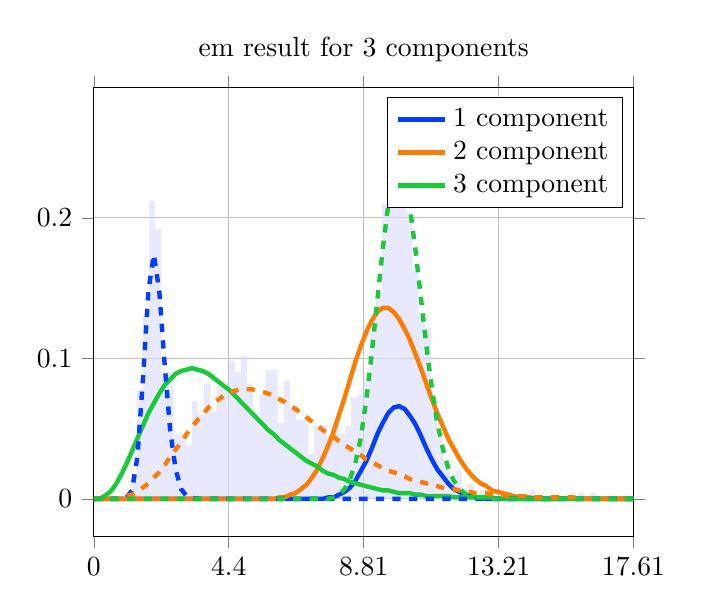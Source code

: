 \begin{tikzpicture}
\begin{axis}[title={em result for 3 components}, yticklabel style={/pgf/number format/fixed,
            /pgf/number format/precision=3}, grid={major}, yminorgrids={true}, tick align={outside}, xtick={0.0,4.403,8.806,13.208,17.611}, xmin={0.0}, xmax={17.611}, scaled y ticks={false}]
    \addplot[ybar interval, fill={blue!15}, forget plot, opacity={0.6}, draw={none}, bar width={5.0e-6}]
        table[row sep={\\}]
        {
            \\
            1.2  0.018  \\
            1.4  0.078  \\
            1.6  0.13  \\
            1.8  0.212  \\
            2.0  0.192  \\
            2.2  0.09  \\
            2.4  0.09  \\
            2.6  0.046  \\
            2.8  0.046  \\
            3.0  0.038  \\
            3.2  0.07  \\
            3.4  0.06  \\
            3.6  0.082  \\
            3.8  0.062  \\
            4.0  0.08  \\
            4.2  0.078  \\
            4.4  0.098  \\
            4.6  0.09  \\
            4.8  0.102  \\
            5.0  0.082  \\
            5.2  0.056  \\
            5.4  0.074  \\
            5.6  0.092  \\
            5.8  0.092  \\
            6.0  0.054  \\
            6.2  0.084  \\
            6.4  0.064  \\
            6.6  0.056  \\
            6.8  0.056  \\
            7.0  0.032  \\
            7.2  0.052  \\
            7.4  0.052  \\
            7.6  0.044  \\
            7.8  0.052  \\
            8.0  0.046  \\
            8.2  0.052  \\
            8.4  0.072  \\
            8.6  0.074  \\
            8.8  0.084  \\
            9.0  0.124  \\
            9.2  0.146  \\
            9.4  0.21  \\
            9.6  0.266  \\
            9.8  0.248  \\
            10.0  0.226  \\
            10.2  0.204  \\
            10.4  0.162  \\
            10.6  0.132  \\
            10.8  0.122  \\
            11.0  0.07  \\
            11.2  0.044  \\
            11.4  0.024  \\
            11.6  0.01  \\
            11.8  0.02  \\
            12.0  0.004  \\
            12.2  0.01  \\
            12.4  0.004  \\
            12.6  0.006  \\
            12.8  0.004  \\
            13.0  0.002  \\
            13.2  0.006  \\
            13.4  0.002  \\
            13.6  0.002  \\
            13.8  0.002  \\
            14.0  0.0  \\
            14.2  0.006  \\
            14.4  0.0  \\
            14.6  0.0  \\
            14.8  0.0  \\
            15.0  0.0  \\
            15.2  0.002  \\
            15.4  0.0  \\
            15.6  0.0  \\
            15.8  0.004  \\
            16.0  0.0  \\
            16.2  0.004  \\
            16.4  0.0  \\
            16.6  0.0  \\
            16.8  0.0  \\
            17.0  0.0  \\
            17.2  0.0  \\
            17.4  0.0  \\
            17.6  0.002  \\
            17.8  0.0  \\
        }
        ;
    \addplot[style={{ultra thick}}, color={rgb,1:red,0.008;green,0.243;blue,1.0}]
        table[row sep={\\}]
        {
            \\
            0.0  0.0  \\
            0.178  2.194e-198  \\
            0.356  9.449e-155  \\
            0.534  1.046e-129  \\
            0.712  2.834e-112  \\
            0.889  5.186e-99  \\
            1.067  2.185e-88  \\
            1.245  1.392e-79  \\
            1.423  4.123e-72  \\
            1.601  1.173e-65  \\
            1.779  5.255e-60  \\
            1.957  5.278e-55  \\
            2.135  1.542e-50  \\
            2.313  1.597e-46  \\
            2.49  6.84e-43  \\
            2.668  1.369e-39  \\
            2.846  1.412e-36  \\
            3.024  8.132e-34  \\
            3.202  2.797e-31  \\
            3.38  6.073e-29  \\
            3.558  8.728e-27  \\
            3.736  8.643e-25  \\
            3.914  6.105e-23  \\
            4.091  3.17e-21  \\
            4.269  1.242e-19  \\
            4.447  3.759e-18  \\
            4.625  8.962e-17  \\
            4.803  1.714e-15  \\
            4.981  2.673e-14  \\
            5.159  3.448e-13  \\
            5.337  3.726e-12  \\
            5.515  3.412e-11  \\
            5.692  2.676e-10  \\
            5.87  1.815e-9  \\
            6.048  1.074e-8  \\
            6.226  5.585e-8  \\
            6.404  2.572e-7  \\
            6.582  1.056e-6  \\
            6.76  3.89e-6  \\
            6.938  1.293e-5  \\
            7.116  3.894e-5  \\
            7.293  0.0  \\
            7.471  0.0  \\
            7.649  0.001  \\
            7.827  0.001  \\
            8.005  0.003  \\
            8.183  0.005  \\
            8.361  0.008  \\
            8.539  0.013  \\
            8.717  0.02  \\
            8.894  0.027  \\
            9.072  0.036  \\
            9.25  0.046  \\
            9.428  0.054  \\
            9.606  0.061  \\
            9.784  0.065  \\
            9.962  0.066  \\
            10.14  0.064  \\
            10.318  0.059  \\
            10.496  0.053  \\
            10.673  0.045  \\
            10.851  0.036  \\
            11.029  0.028  \\
            11.207  0.021  \\
            11.385  0.016  \\
            11.563  0.011  \\
            11.741  0.007  \\
            11.919  0.005  \\
            12.097  0.003  \\
            12.274  0.002  \\
            12.452  0.001  \\
            12.63  0.001  \\
            12.808  0.0  \\
            12.986  0.0  \\
            13.164  0.0  \\
            13.342  5.166e-5  \\
            13.52  2.582e-5  \\
            13.698  1.258e-5  \\
            13.875  5.975e-6  \\
            14.053  2.77e-6  \\
            14.231  1.254e-6  \\
            14.409  5.544e-7  \\
            14.587  2.397e-7  \\
            14.765  1.014e-7  \\
            14.943  4.194e-8  \\
            15.121  1.7e-8  \\
            15.299  6.746e-9  \\
            15.476  2.624e-9  \\
            15.654  1.001e-9  \\
            15.832  3.746e-10  \\
            16.01  1.376e-10  \\
            16.188  4.959e-11  \\
            16.366  1.756e-11  \\
            16.544  6.111e-12  \\
            16.722  2.09e-12  \\
            16.9  7.029e-13  \\
            17.077  2.325e-13  \\
            17.255  7.568e-14  \\
            17.433  2.425e-14  \\
            17.611  7.65e-15  \\
        }
        ;
    \addlegendentry {1 component}
    \addplot[style={{ultra thick}}, color={rgb,1:red,1.0;green,0.486;blue,0.0}]
        table[row sep={\\}]
        {
            \\
            0.0  0.0  \\
            0.178  4.082e-76  \\
            0.356  2.334e-59  \\
            0.534  9.504e-50  \\
            0.712  4.586e-43  \\
            0.889  5.515e-38  \\
            1.067  6.418e-34  \\
            1.245  1.491e-30  \\
            1.423  1.064e-27  \\
            1.601  3.087e-25  \\
            1.779  4.399e-23  \\
            1.957  3.528e-21  \\
            2.135  1.76e-19  \\
            2.313  5.892e-18  \\
            2.49  1.405e-16  \\
            2.668  2.5e-15  \\
            2.846  3.447e-14  \\
            3.024  3.8e-13  \\
            3.202  3.436e-12  \\
            3.38  2.603e-11  \\
            3.558  1.683e-10  \\
            3.736  9.428e-10  \\
            3.914  4.638e-9  \\
            4.091  2.027e-8  \\
            4.269  7.951e-8  \\
            4.447  2.824e-7  \\
            4.625  9.149e-7  \\
            4.803  2.724e-6  \\
            4.981  7.497e-6  \\
            5.159  1.918e-5  \\
            5.337  4.585e-5  \\
            5.515  0.0  \\
            5.692  0.0  \\
            5.87  0.0  \\
            6.048  0.001  \\
            6.226  0.001  \\
            6.404  0.003  \\
            6.582  0.004  \\
            6.76  0.007  \\
            6.938  0.01  \\
            7.116  0.015  \\
            7.293  0.021  \\
            7.471  0.029  \\
            7.649  0.038  \\
            7.827  0.048  \\
            8.005  0.06  \\
            8.183  0.072  \\
            8.361  0.085  \\
            8.539  0.098  \\
            8.717  0.109  \\
            8.894  0.119  \\
            9.072  0.127  \\
            9.25  0.133  \\
            9.428  0.136  \\
            9.606  0.136  \\
            9.784  0.133  \\
            9.962  0.128  \\
            10.14  0.121  \\
            10.318  0.113  \\
            10.496  0.103  \\
            10.673  0.093  \\
            10.851  0.082  \\
            11.029  0.071  \\
            11.207  0.061  \\
            11.385  0.052  \\
            11.563  0.043  \\
            11.741  0.036  \\
            11.919  0.029  \\
            12.097  0.023  \\
            12.274  0.018  \\
            12.452  0.014  \\
            12.63  0.011  \\
            12.808  0.009  \\
            12.986  0.006  \\
            13.164  0.005  \\
            13.342  0.004  \\
            13.52  0.003  \\
            13.698  0.002  \\
            13.875  0.001  \\
            14.053  0.001  \\
            14.231  0.001  \\
            14.409  0.0  \\
            14.587  0.0  \\
            14.765  0.0  \\
            14.943  0.0  \\
            15.121  0.0  \\
            15.299  7.107e-5  \\
            15.476  4.732e-5  \\
            15.654  3.127e-5  \\
            15.832  2.052e-5  \\
            16.01  1.336e-5  \\
            16.188  8.64e-6  \\
            16.366  5.549e-6  \\
            16.544  3.54e-6  \\
            16.722  2.243e-6  \\
            16.9  1.412e-6  \\
            17.077  8.836e-7  \\
            17.255  5.494e-7  \\
            17.433  3.395e-7  \\
            17.611  2.086e-7  \\
        }
        ;
    \addlegendentry {2 component}
    \addplot[style={{ultra thick}}, color={rgb,1:red,0.102;green,0.788;blue,0.22}]
        table[row sep={\\}]
        {
            \\
            0.0  0.0  \\
            0.178  0.0  \\
            0.356  0.002  \\
            0.534  0.005  \\
            0.712  0.01  \\
            0.889  0.017  \\
            1.067  0.025  \\
            1.245  0.034  \\
            1.423  0.043  \\
            1.601  0.052  \\
            1.779  0.061  \\
            1.957  0.068  \\
            2.135  0.075  \\
            2.313  0.081  \\
            2.49  0.085  \\
            2.668  0.089  \\
            2.846  0.091  \\
            3.024  0.092  \\
            3.202  0.093  \\
            3.38  0.092  \\
            3.558  0.091  \\
            3.736  0.089  \\
            3.914  0.086  \\
            4.091  0.083  \\
            4.269  0.08  \\
            4.447  0.077  \\
            4.625  0.073  \\
            4.803  0.069  \\
            4.981  0.065  \\
            5.159  0.061  \\
            5.337  0.057  \\
            5.515  0.053  \\
            5.692  0.049  \\
            5.87  0.046  \\
            6.048  0.042  \\
            6.226  0.039  \\
            6.404  0.036  \\
            6.582  0.033  \\
            6.76  0.03  \\
            6.938  0.027  \\
            7.116  0.025  \\
            7.293  0.023  \\
            7.471  0.02  \\
            7.649  0.018  \\
            7.827  0.017  \\
            8.005  0.015  \\
            8.183  0.014  \\
            8.361  0.012  \\
            8.539  0.011  \\
            8.717  0.01  \\
            8.894  0.009  \\
            9.072  0.008  \\
            9.25  0.007  \\
            9.428  0.006  \\
            9.606  0.006  \\
            9.784  0.005  \\
            9.962  0.004  \\
            10.14  0.004  \\
            10.318  0.004  \\
            10.496  0.003  \\
            10.673  0.003  \\
            10.851  0.002  \\
            11.029  0.002  \\
            11.207  0.002  \\
            11.385  0.002  \\
            11.563  0.002  \\
            11.741  0.001  \\
            11.919  0.001  \\
            12.097  0.001  \\
            12.274  0.001  \\
            12.452  0.001  \\
            12.63  0.001  \\
            12.808  0.001  \\
            12.986  0.001  \\
            13.164  0.0  \\
            13.342  0.0  \\
            13.52  0.0  \\
            13.698  0.0  \\
            13.875  0.0  \\
            14.053  0.0  \\
            14.231  0.0  \\
            14.409  0.0  \\
            14.587  0.0  \\
            14.765  0.0  \\
            14.943  0.0  \\
            15.121  0.0  \\
            15.299  9.885e-5  \\
            15.476  8.632e-5  \\
            15.654  7.534e-5  \\
            15.832  6.573e-5  \\
            16.01  5.733e-5  \\
            16.188  4.998e-5  \\
            16.366  4.356e-5  \\
            16.544  3.795e-5  \\
            16.722  3.305e-5  \\
            16.9  2.877e-5  \\
            17.077  2.504e-5  \\
            17.255  2.179e-5  \\
            17.433  1.895e-5  \\
            17.611  1.648e-5  \\
        }
        ;
    \addlegendentry {3 component}
    \addplot[style={{ultra thick, dashed}}, color={rgb,1:red,0.008;green,0.243;blue,1.0}]
        table[row sep={\\}]
        {
            \\
            0.0  0.0  \\
            0.178  1.195e-26  \\
            0.356  1.872e-16  \\
            0.534  3.933e-11  \\
            0.712  8.359e-8  \\
            0.889  1.434e-5  \\
            1.067  0.001  \\
            1.245  0.006  \\
            1.423  0.03  \\
            1.601  0.085  \\
            1.779  0.148  \\
            1.957  0.174  \\
            2.135  0.148  \\
            2.313  0.095  \\
            2.49  0.049  \\
            2.668  0.021  \\
            2.846  0.007  \\
            3.024  0.002  \\
            3.202  0.001  \\
            3.38  0.0  \\
            3.558  2.883e-5  \\
            3.736  5.51e-6  \\
            3.914  9.637e-7  \\
            4.091  1.555e-7  \\
            4.269  2.33e-8  \\
            4.447  3.264e-9  \\
            4.625  4.294e-10  \\
            4.803  5.333e-11  \\
            4.981  6.278e-12  \\
            5.159  7.031e-13  \\
            5.337  7.518e-14  \\
            5.515  7.697e-15  \\
            5.692  7.568e-16  \\
            5.87  7.162e-17  \\
            6.048  6.539e-18  \\
            6.226  5.772e-19  \\
            6.404  4.936e-20  \\
            6.582  4.096e-21  \\
            6.76  3.303e-22  \\
            6.938  2.592e-23  \\
            7.116  1.983e-24  \\
            7.293  1.481e-25  \\
            7.471  1.08e-26  \\
            7.649  7.708e-28  \\
            7.827  5.385e-29  \\
            8.005  3.687e-30  \\
            8.183  2.476e-31  \\
            8.361  1.633e-32  \\
            8.539  1.058e-33  \\
            8.717  6.737e-35  \\
            8.894  4.222e-36  \\
            9.072  2.605e-37  \\
            9.25  1.583e-38  \\
            9.428  9.486e-40  \\
            9.606  5.605e-41  \\
            9.784  3.267e-42  \\
            9.962  1.88e-43  \\
            10.14  1.069e-44  \\
            10.318  6.003e-46  \\
            10.496  3.332e-47  \\
            10.673  1.829e-48  \\
            10.851  9.934e-50  \\
            11.029  5.338e-51  \\
            11.207  2.84e-52  \\
            11.385  1.496e-53  \\
            11.563  7.805e-55  \\
            11.741  4.035e-56  \\
            11.919  2.067e-57  \\
            12.097  1.05e-58  \\
            12.274  5.288e-60  \\
            12.452  2.642e-61  \\
            12.63  1.309e-62  \\
            12.808  6.438e-64  \\
            12.986  3.142e-65  \\
            13.164  1.523e-66  \\
            13.342  7.325e-68  \\
            13.52  3.499e-69  \\
            13.698  1.661e-70  \\
            13.875  7.829e-72  \\
            14.053  3.667e-73  \\
            14.231  1.707e-74  \\
            14.409  7.898e-76  \\
            14.587  3.633e-77  \\
            14.765  1.661e-78  \\
            14.943  7.553e-80  \\
            15.121  3.415e-81  \\
            15.299  1.536e-82  \\
            15.476  6.872e-84  \\
            15.654  3.058e-85  \\
            15.832  1.354e-86  \\
            16.01  5.969e-88  \\
            16.188  2.618e-89  \\
            16.366  1.143e-90  \\
            16.544  4.964e-92  \\
            16.722  2.147e-93  \\
            16.9  9.246e-95  \\
            17.077  3.965e-96  \\
            17.255  1.693e-97  \\
            17.433  7.197e-99  \\
            17.611  3.048e-100  \\
        }
        ;
    \addplot[style={{ultra thick, dashed}}, color={rgb,1:red,1.0;green,0.486;blue,0.0}]
        table[row sep={\\}]
        {
            \\
            0.0  0.0  \\
            0.178  5.545e-7  \\
            0.356  1.485e-5  \\
            0.534  9.44e-5  \\
            0.712  0.0  \\
            0.889  0.001  \\
            1.067  0.002  \\
            1.245  0.003  \\
            1.423  0.005  \\
            1.601  0.008  \\
            1.779  0.011  \\
            1.957  0.015  \\
            2.135  0.019  \\
            2.313  0.024  \\
            2.49  0.03  \\
            2.668  0.035  \\
            2.846  0.04  \\
            3.024  0.046  \\
            3.202  0.051  \\
            3.38  0.056  \\
            3.558  0.06  \\
            3.736  0.065  \\
            3.914  0.068  \\
            4.091  0.071  \\
            4.269  0.074  \\
            4.447  0.076  \\
            4.625  0.077  \\
            4.803  0.078  \\
            4.981  0.078  \\
            5.159  0.078  \\
            5.337  0.077  \\
            5.515  0.076  \\
            5.692  0.075  \\
            5.87  0.073  \\
            6.048  0.071  \\
            6.226  0.069  \\
            6.404  0.066  \\
            6.582  0.064  \\
            6.76  0.061  \\
            6.938  0.058  \\
            7.116  0.055  \\
            7.293  0.052  \\
            7.471  0.049  \\
            7.649  0.046  \\
            7.827  0.044  \\
            8.005  0.041  \\
            8.183  0.038  \\
            8.361  0.036  \\
            8.539  0.033  \\
            8.717  0.031  \\
            8.894  0.028  \\
            9.072  0.026  \\
            9.25  0.024  \\
            9.428  0.022  \\
            9.606  0.02  \\
            9.784  0.019  \\
            9.962  0.017  \\
            10.14  0.016  \\
            10.318  0.014  \\
            10.496  0.013  \\
            10.673  0.012  \\
            10.851  0.011  \\
            11.029  0.01  \\
            11.207  0.009  \\
            11.385  0.008  \\
            11.563  0.007  \\
            11.741  0.007  \\
            11.919  0.006  \\
            12.097  0.005  \\
            12.274  0.005  \\
            12.452  0.004  \\
            12.63  0.004  \\
            12.808  0.004  \\
            12.986  0.003  \\
            13.164  0.003  \\
            13.342  0.003  \\
            13.52  0.002  \\
            13.698  0.002  \\
            13.875  0.002  \\
            14.053  0.002  \\
            14.231  0.001  \\
            14.409  0.001  \\
            14.587  0.001  \\
            14.765  0.001  \\
            14.943  0.001  \\
            15.121  0.001  \\
            15.299  0.001  \\
            15.476  0.001  \\
            15.654  0.001  \\
            15.832  0.0  \\
            16.01  0.0  \\
            16.188  0.0  \\
            16.366  0.0  \\
            16.544  0.0  \\
            16.722  0.0  \\
            16.9  0.0  \\
            17.077  0.0  \\
            17.255  0.0  \\
            17.433  0.0  \\
            17.611  0.0  \\
        }
        ;
    \addplot[style={{ultra thick, dashed}}, color={rgb,1:red,0.102;green,0.788;blue,0.22}]
        table[row sep={\\}]
        {
            \\
            0.0  0.0  \\
            0.178  2.922e-264  \\
            0.356  6.691e-206  \\
            0.534  2.101e-172  \\
            0.712  4.367e-149  \\
            0.889  2.4e-131  \\
            1.067  3.909e-117  \\
            1.245  2.341e-105  \\
            1.423  2.315e-95  \\
            1.601  9.973e-87  \\
            1.779  3.626e-79  \\
            1.957  1.784e-72  \\
            2.135  1.684e-66  \\
            2.313  3.97e-61  \\
            2.49  2.873e-56  \\
            2.668  7.515e-52  \\
            2.846  8.101e-48  \\
            3.024  4.007e-44  \\
            3.202  9.945e-41  \\
            3.38  1.334e-37  \\
            3.558  1.031e-34  \\
            3.736  4.838e-32  \\
            3.914  1.445e-29  \\
            4.091  2.861e-27  \\
            4.269  3.887e-25  \\
            4.447  3.737e-23  \\
            4.625  2.612e-21  \\
            4.803  1.36e-19  \\
            4.981  5.389e-18  \\
            5.159  1.656e-16  \\
            5.337  4.017e-15  \\
            5.515  7.81e-14  \\
            5.692  1.234e-12  \\
            5.87  1.606e-11  \\
            6.048  1.74e-10  \\
            6.226  1.587e-9  \\
            6.404  1.231e-8  \\
            6.582  8.185e-8  \\
            6.76  4.706e-7  \\
            6.938  2.358e-6  \\
            7.116  1.036e-5  \\
            7.293  4.021e-5  \\
            7.471  0.0  \\
            7.649  0.0  \\
            7.827  0.001  \\
            8.005  0.003  \\
            8.183  0.007  \\
            8.361  0.014  \\
            8.539  0.026  \\
            8.717  0.044  \\
            8.894  0.071  \\
            9.072  0.104  \\
            9.25  0.141  \\
            9.428  0.178  \\
            9.606  0.209  \\
            9.784  0.229  \\
            9.962  0.236  \\
            10.14  0.228  \\
            10.318  0.207  \\
            10.496  0.177  \\
            10.673  0.143  \\
            10.851  0.109  \\
            11.029  0.079  \\
            11.207  0.054  \\
            11.385  0.036  \\
            11.563  0.022  \\
            11.741  0.013  \\
            11.919  0.008  \\
            12.097  0.004  \\
            12.274  0.002  \\
            12.452  0.001  \\
            12.63  0.001  \\
            12.808  0.0  \\
            12.986  0.0  \\
            13.164  4.447e-5  \\
            13.342  1.832e-5  \\
            13.52  7.288e-6  \\
            13.698  2.8e-6  \\
            13.875  1.041e-6  \\
            14.053  3.742e-7  \\
            14.231  1.303e-7  \\
            14.409  4.401e-8  \\
            14.587  1.442e-8  \\
            14.765  4.585e-9  \\
            14.943  1.416e-9  \\
            15.121  4.255e-10  \\
            15.299  1.243e-10  \\
            15.476  3.536e-11  \\
            15.654  9.798e-12  \\
            15.832  2.646e-12  \\
            16.01  6.968e-13  \\
            16.188  1.79e-13  \\
            16.366  4.491e-14  \\
            16.544  1.1e-14  \\
            16.722  2.635e-15  \\
            16.9  6.168e-16  \\
            17.077  1.413e-16  \\
            17.255  3.166e-17  \\
            17.433  6.946e-18  \\
            17.611  1.493e-18  \\
        }
        ;
\end{axis}
\end{tikzpicture}
